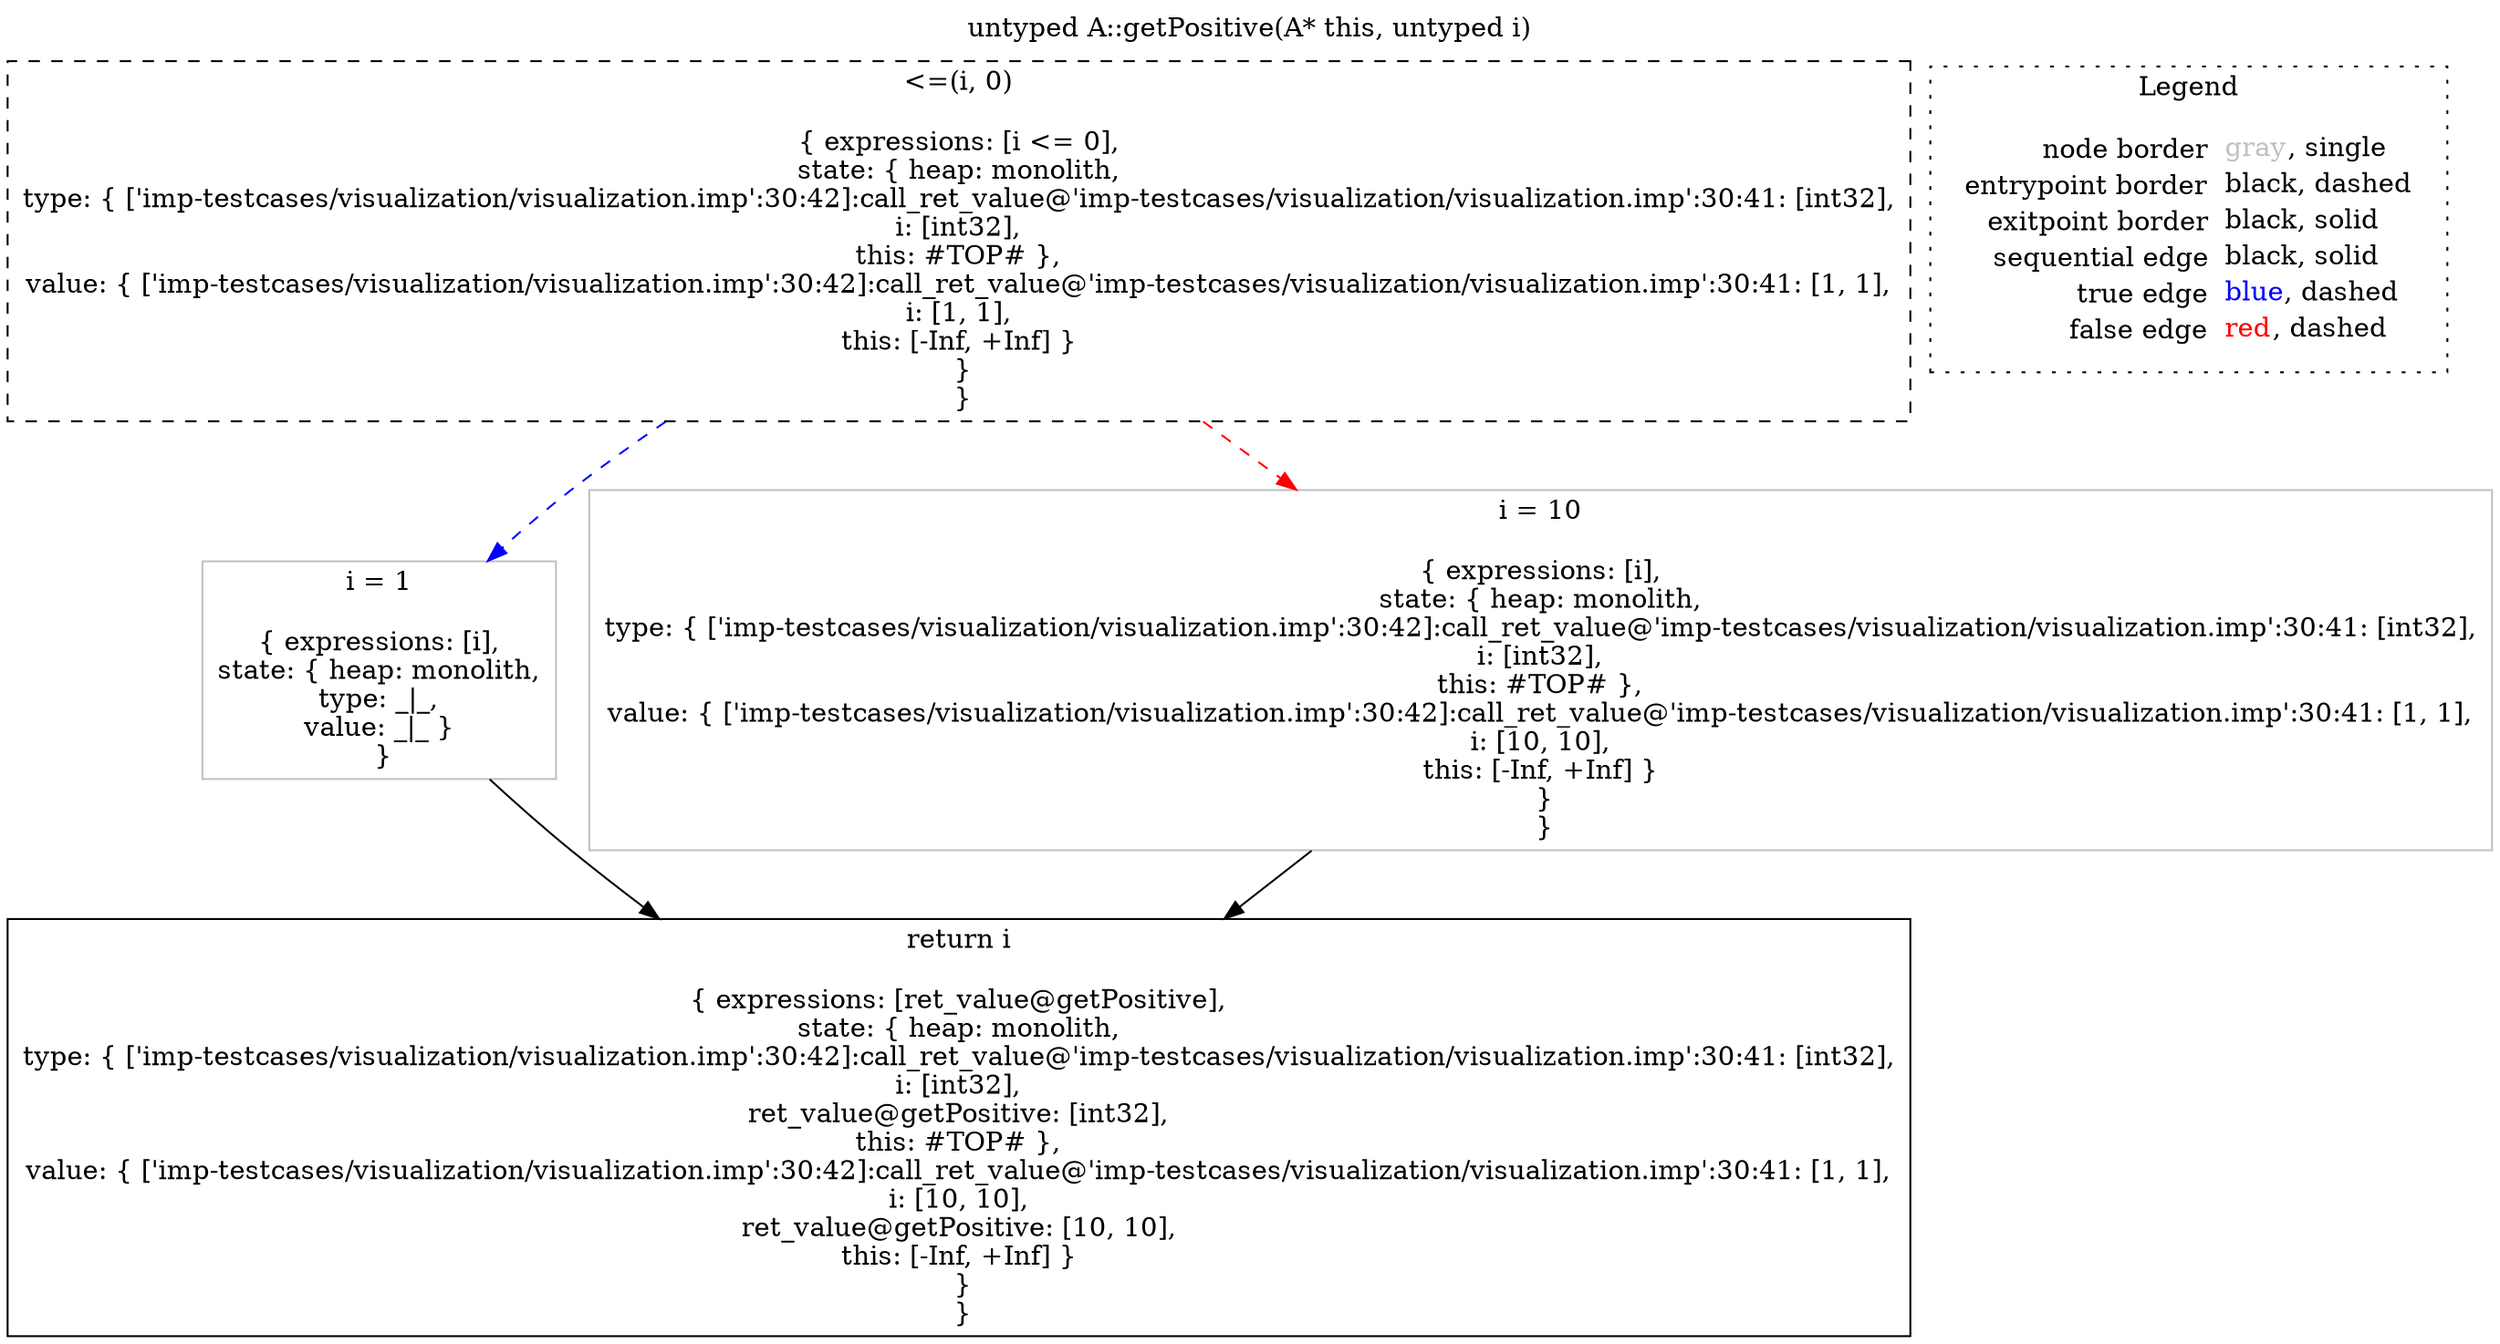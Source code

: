 digraph "untyped A::getPositive(A* this, untyped i)" {
edge ["dir"="forward"]
graph ["label"="untyped A::getPositive(A* this, untyped i)","labelloc"="t"]
"node0" ["label"=<&lt;=(i, 0)<br/><br/>{ expressions: [i &lt;= 0],<br/>state: { heap: monolith,<br/>type: { ['imp-testcases/visualization/visualization.imp':30:42]:call_ret_value@'imp-testcases/visualization/visualization.imp':30:41: [int32],<br/>i: [int32],<br/>this: #TOP# },<br/>value: { ['imp-testcases/visualization/visualization.imp':30:42]:call_ret_value@'imp-testcases/visualization/visualization.imp':30:41: [1, 1],<br/>i: [1, 1],<br/>this: [-Inf, +Inf] }<br/> }<br/> }<br/>>,"shape"="rect","id"="node0","color"="black","style"="dashed"]
"node3" ["label"=<i = 1<br/><br/>{ expressions: [i],<br/>state: { heap: monolith,<br/>type: _|_,<br/>value: _|_ }<br/> }<br/>>,"shape"="rect","id"="node3","color"="gray"]
"node6" ["label"=<i = 10<br/><br/>{ expressions: [i],<br/>state: { heap: monolith,<br/>type: { ['imp-testcases/visualization/visualization.imp':30:42]:call_ret_value@'imp-testcases/visualization/visualization.imp':30:41: [int32],<br/>i: [int32],<br/>this: #TOP# },<br/>value: { ['imp-testcases/visualization/visualization.imp':30:42]:call_ret_value@'imp-testcases/visualization/visualization.imp':30:41: [1, 1],<br/>i: [10, 10],<br/>this: [-Inf, +Inf] }<br/> }<br/> }<br/>>,"shape"="rect","id"="node6","color"="gray"]
"node9" ["label"=<return i<br/><br/>{ expressions: [ret_value@getPositive],<br/>state: { heap: monolith,<br/>type: { ['imp-testcases/visualization/visualization.imp':30:42]:call_ret_value@'imp-testcases/visualization/visualization.imp':30:41: [int32],<br/>i: [int32],<br/>ret_value@getPositive: [int32],<br/>this: #TOP# },<br/>value: { ['imp-testcases/visualization/visualization.imp':30:42]:call_ret_value@'imp-testcases/visualization/visualization.imp':30:41: [1, 1],<br/>i: [10, 10],<br/>ret_value@getPositive: [10, 10],<br/>this: [-Inf, +Inf] }<br/> }<br/> }<br/>>,"shape"="rect","id"="node9","color"="black"]
subgraph "cluster_legend" {
edge ["dir"="none"]
graph ["label"=<Legend>,"style"="dotted"]
"legend" ["label"=<<table border="0" cellpadding="2" cellspacing="0" cellborder="0"><tr><td align="right">node border&nbsp;</td><td align="left"><font color="gray">gray</font>, single</td></tr><tr><td align="right">entrypoint border&nbsp;</td><td align="left"><font color="black">black</font>, dashed</td></tr><tr><td align="right">exitpoint border&nbsp;</td><td align="left"><font color="black">black</font>, solid</td></tr><tr><td align="right">sequential edge&nbsp;</td><td align="left"><font color="black">black</font>, solid</td></tr><tr><td align="right">true edge&nbsp;</td><td align="left"><font color="blue">blue</font>, dashed</td></tr><tr><td align="right">false edge&nbsp;</td><td align="left"><font color="red">red</font>, dashed</td></tr></table>>,"shape"="none"]
}
"node0" -> "node6" ["style"="dashed","color"="red"]
"node0" -> "node3" ["style"="dashed","color"="blue"]
"node3" -> "node9" ["color"="black"]
"node6" -> "node9" ["color"="black"]
}